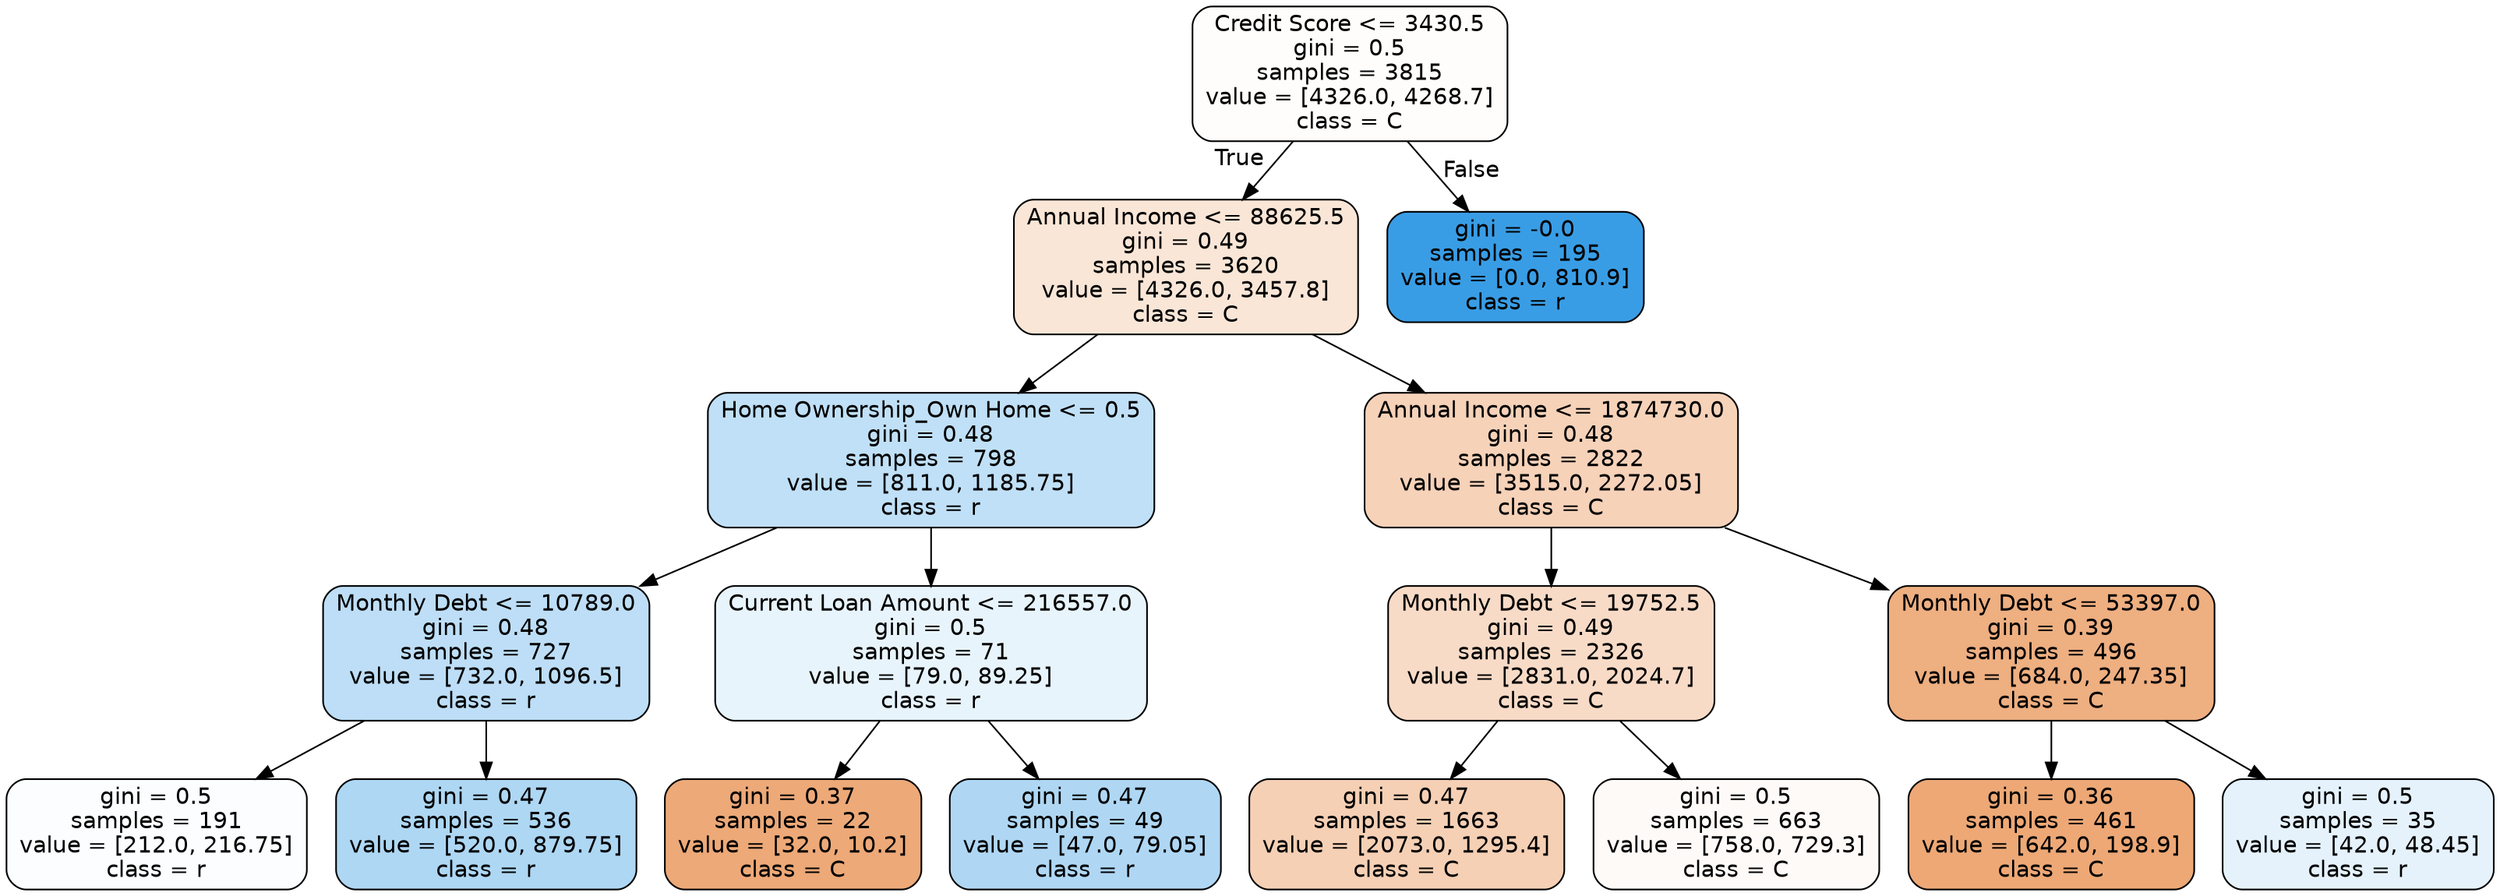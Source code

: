 digraph Tree {
node [shape=box, style="filled, rounded", color="black", fontname=helvetica] ;
edge [fontname=helvetica] ;
0 [label="Credit Score <= 3430.5\ngini = 0.5\nsamples = 3815\nvalue = [4326.0, 4268.7]\nclass = C", fillcolor="#fffdfc"] ;
1 [label="Annual Income <= 88625.5\ngini = 0.49\nsamples = 3620\nvalue = [4326.0, 3457.8]\nclass = C", fillcolor="#fae6d7"] ;
0 -> 1 [labeldistance=2.5, labelangle=45, headlabel="True"] ;
2 [label="Home Ownership_Own Home <= 0.5\ngini = 0.48\nsamples = 798\nvalue = [811.0, 1185.75]\nclass = r", fillcolor="#c0e0f7"] ;
1 -> 2 ;
3 [label="Monthly Debt <= 10789.0\ngini = 0.48\nsamples = 727\nvalue = [732.0, 1096.5]\nclass = r", fillcolor="#bddef6"] ;
2 -> 3 ;
4 [label="gini = 0.5\nsamples = 191\nvalue = [212.0, 216.75]\nclass = r", fillcolor="#fbfdfe"] ;
3 -> 4 ;
5 [label="gini = 0.47\nsamples = 536\nvalue = [520.0, 879.75]\nclass = r", fillcolor="#aed7f4"] ;
3 -> 5 ;
6 [label="Current Loan Amount <= 216557.0\ngini = 0.5\nsamples = 71\nvalue = [79.0, 89.25]\nclass = r", fillcolor="#e8f4fc"] ;
2 -> 6 ;
7 [label="gini = 0.37\nsamples = 22\nvalue = [32.0, 10.2]\nclass = C", fillcolor="#eda978"] ;
6 -> 7 ;
8 [label="gini = 0.47\nsamples = 49\nvalue = [47.0, 79.05]\nclass = r", fillcolor="#afd7f4"] ;
6 -> 8 ;
9 [label="Annual Income <= 1874730.0\ngini = 0.48\nsamples = 2822\nvalue = [3515.0, 2272.05]\nclass = C", fillcolor="#f6d2b9"] ;
1 -> 9 ;
10 [label="Monthly Debt <= 19752.5\ngini = 0.49\nsamples = 2326\nvalue = [2831.0, 2024.7]\nclass = C", fillcolor="#f8dbc7"] ;
9 -> 10 ;
11 [label="gini = 0.47\nsamples = 1663\nvalue = [2073.0, 1295.4]\nclass = C", fillcolor="#f5d0b5"] ;
10 -> 11 ;
12 [label="gini = 0.5\nsamples = 663\nvalue = [758.0, 729.3]\nclass = C", fillcolor="#fefaf8"] ;
10 -> 12 ;
13 [label="Monthly Debt <= 53397.0\ngini = 0.39\nsamples = 496\nvalue = [684.0, 247.35]\nclass = C", fillcolor="#eeaf81"] ;
9 -> 13 ;
14 [label="gini = 0.36\nsamples = 461\nvalue = [642.0, 198.9]\nclass = C", fillcolor="#eda876"] ;
13 -> 14 ;
15 [label="gini = 0.5\nsamples = 35\nvalue = [42.0, 48.45]\nclass = r", fillcolor="#e5f2fc"] ;
13 -> 15 ;
16 [label="gini = -0.0\nsamples = 195\nvalue = [0.0, 810.9]\nclass = r", fillcolor="#399de5"] ;
0 -> 16 [labeldistance=2.5, labelangle=-45, headlabel="False"] ;
}
